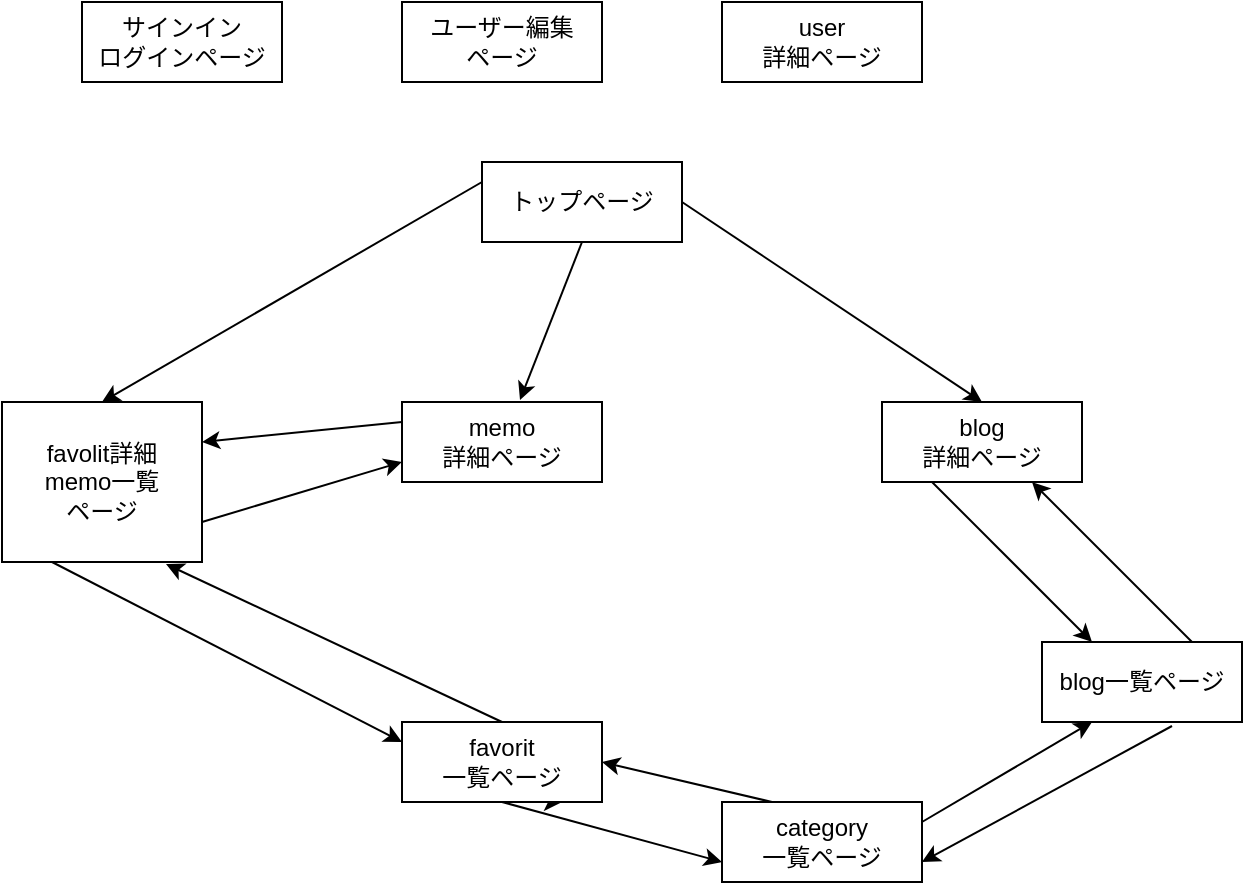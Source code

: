 <mxfile>
    <diagram id="BH1CdjyKMhpfN52nqLYq" name="ページ1">
        <mxGraphModel dx="642" dy="680" grid="1" gridSize="10" guides="1" tooltips="1" connect="1" arrows="1" fold="1" page="1" pageScale="1" pageWidth="827" pageHeight="1169" math="0" shadow="0">
            <root>
                <mxCell id="0"/>
                <mxCell id="1" parent="0"/>
                <mxCell id="15" style="edgeStyle=none;html=1;exitX=1;exitY=0.5;exitDx=0;exitDy=0;entryX=0.5;entryY=0;entryDx=0;entryDy=0;" edge="1" parent="1" source="2" target="6">
                    <mxGeometry relative="1" as="geometry"/>
                </mxCell>
                <mxCell id="46" style="edgeStyle=none;html=1;exitX=0;exitY=0.25;exitDx=0;exitDy=0;entryX=0.5;entryY=0;entryDx=0;entryDy=0;" edge="1" parent="1" source="2" target="25">
                    <mxGeometry relative="1" as="geometry"/>
                </mxCell>
                <mxCell id="48" style="edgeStyle=none;html=1;exitX=0.5;exitY=1;exitDx=0;exitDy=0;entryX=0.59;entryY=-0.025;entryDx=0;entryDy=0;entryPerimeter=0;" edge="1" parent="1" source="2" target="11">
                    <mxGeometry relative="1" as="geometry"/>
                </mxCell>
                <mxCell id="2" value="トップページ" style="whiteSpace=wrap;html=1;align=center;" vertex="1" parent="1">
                    <mxGeometry x="320" y="120" width="100" height="40" as="geometry"/>
                </mxCell>
                <mxCell id="3" value="サインイン&lt;br&gt;ログインページ" style="whiteSpace=wrap;html=1;align=center;" vertex="1" parent="1">
                    <mxGeometry x="120" y="40" width="100" height="40" as="geometry"/>
                </mxCell>
                <mxCell id="4" value="user&lt;br&gt;詳細ページ" style="whiteSpace=wrap;html=1;align=center;" vertex="1" parent="1">
                    <mxGeometry x="440" y="40" width="100" height="40" as="geometry"/>
                </mxCell>
                <mxCell id="5" value="ユーザー編集&lt;br&gt;ページ" style="whiteSpace=wrap;html=1;align=center;" vertex="1" parent="1">
                    <mxGeometry x="280" y="40" width="100" height="40" as="geometry"/>
                </mxCell>
                <mxCell id="37" style="edgeStyle=none;html=1;exitX=0.25;exitY=1;exitDx=0;exitDy=0;entryX=0.25;entryY=0;entryDx=0;entryDy=0;" edge="1" parent="1" source="6" target="9">
                    <mxGeometry relative="1" as="geometry"/>
                </mxCell>
                <mxCell id="6" value="blog&lt;br&gt;詳細ページ" style="whiteSpace=wrap;html=1;align=center;" vertex="1" parent="1">
                    <mxGeometry x="520" y="240" width="100" height="40" as="geometry"/>
                </mxCell>
                <mxCell id="33" style="edgeStyle=none;html=1;exitX=0.5;exitY=1;exitDx=0;exitDy=0;entryX=0;entryY=0.75;entryDx=0;entryDy=0;" edge="1" parent="1" source="8" target="12">
                    <mxGeometry relative="1" as="geometry"/>
                </mxCell>
                <mxCell id="44" style="edgeStyle=none;html=1;exitX=0.75;exitY=1;exitDx=0;exitDy=0;" edge="1" parent="1" source="8">
                    <mxGeometry relative="1" as="geometry">
                        <mxPoint x="360" y="440" as="targetPoint"/>
                    </mxGeometry>
                </mxCell>
                <mxCell id="51" style="edgeStyle=none;html=1;exitX=0.5;exitY=0;exitDx=0;exitDy=0;entryX=0.82;entryY=1.013;entryDx=0;entryDy=0;entryPerimeter=0;" edge="1" parent="1" source="8" target="25">
                    <mxGeometry relative="1" as="geometry"/>
                </mxCell>
                <mxCell id="8" value="favorit&lt;br&gt;一覧ページ" style="whiteSpace=wrap;html=1;align=center;" vertex="1" parent="1">
                    <mxGeometry x="280" y="400" width="100" height="40" as="geometry"/>
                </mxCell>
                <mxCell id="31" style="edgeStyle=none;html=1;exitX=0.65;exitY=1.05;exitDx=0;exitDy=0;entryX=1;entryY=0.75;entryDx=0;entryDy=0;exitPerimeter=0;" edge="1" parent="1" source="9" target="12">
                    <mxGeometry relative="1" as="geometry"/>
                </mxCell>
                <mxCell id="36" style="edgeStyle=none;html=1;exitX=0.75;exitY=0;exitDx=0;exitDy=0;entryX=0.75;entryY=1;entryDx=0;entryDy=0;" edge="1" parent="1" source="9" target="6">
                    <mxGeometry relative="1" as="geometry"/>
                </mxCell>
                <mxCell id="9" value="blog一覧ページ" style="whiteSpace=wrap;html=1;align=center;" vertex="1" parent="1">
                    <mxGeometry x="600" y="360" width="100" height="40" as="geometry"/>
                </mxCell>
                <mxCell id="49" style="edgeStyle=none;html=1;exitX=0;exitY=0.25;exitDx=0;exitDy=0;entryX=1;entryY=0.25;entryDx=0;entryDy=0;" edge="1" parent="1" source="11" target="25">
                    <mxGeometry relative="1" as="geometry"/>
                </mxCell>
                <mxCell id="11" value="memo&lt;br&gt;詳細ページ" style="whiteSpace=wrap;html=1;align=center;" vertex="1" parent="1">
                    <mxGeometry x="280" y="240" width="100" height="40" as="geometry"/>
                </mxCell>
                <mxCell id="30" style="edgeStyle=none;html=1;exitX=1;exitY=0.25;exitDx=0;exitDy=0;entryX=0.25;entryY=1;entryDx=0;entryDy=0;" edge="1" parent="1" source="12" target="9">
                    <mxGeometry relative="1" as="geometry"/>
                </mxCell>
                <mxCell id="32" style="edgeStyle=none;html=1;exitX=0.25;exitY=0;exitDx=0;exitDy=0;" edge="1" parent="1" source="12">
                    <mxGeometry relative="1" as="geometry">
                        <mxPoint x="380" y="420" as="targetPoint"/>
                    </mxGeometry>
                </mxCell>
                <mxCell id="12" value="category&lt;br&gt;一覧ページ" style="whiteSpace=wrap;html=1;align=center;" vertex="1" parent="1">
                    <mxGeometry x="440" y="440" width="100" height="40" as="geometry"/>
                </mxCell>
                <mxCell id="50" style="edgeStyle=none;html=1;exitX=1;exitY=0.75;exitDx=0;exitDy=0;entryX=0;entryY=0.75;entryDx=0;entryDy=0;" edge="1" parent="1" source="25" target="11">
                    <mxGeometry relative="1" as="geometry"/>
                </mxCell>
                <mxCell id="52" style="edgeStyle=none;html=1;exitX=0.25;exitY=1;exitDx=0;exitDy=0;entryX=0;entryY=0.25;entryDx=0;entryDy=0;" edge="1" parent="1" source="25" target="8">
                    <mxGeometry relative="1" as="geometry"/>
                </mxCell>
                <mxCell id="25" value="favolit詳細&lt;br&gt;memo一覧&lt;br&gt;ページ" style="whiteSpace=wrap;html=1;align=center;" vertex="1" parent="1">
                    <mxGeometry x="80" y="240" width="100" height="80" as="geometry"/>
                </mxCell>
            </root>
        </mxGraphModel>
    </diagram>
</mxfile>